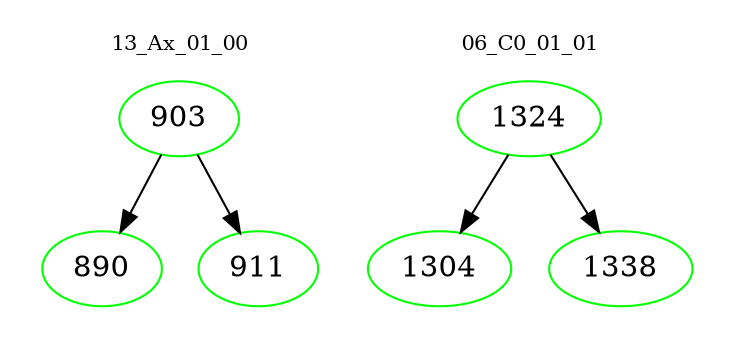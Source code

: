 digraph{
subgraph cluster_0 {
color = white
label = "13_Ax_01_00";
fontsize=10;
T0_903 [label="903", color="green"]
T0_903 -> T0_890 [color="black"]
T0_890 [label="890", color="green"]
T0_903 -> T0_911 [color="black"]
T0_911 [label="911", color="green"]
}
subgraph cluster_1 {
color = white
label = "06_C0_01_01";
fontsize=10;
T1_1324 [label="1324", color="green"]
T1_1324 -> T1_1304 [color="black"]
T1_1304 [label="1304", color="green"]
T1_1324 -> T1_1338 [color="black"]
T1_1338 [label="1338", color="green"]
}
}
